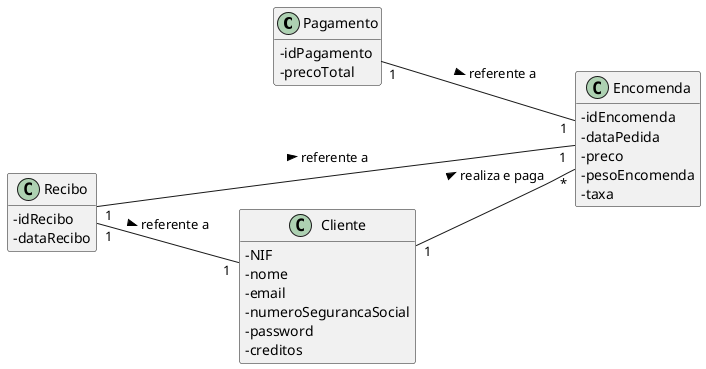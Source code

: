 @startuml
skinparam classAttributeIconSize 0
hide methods
left to right direction

class Pagamento {
  -idPagamento
  -precoTotal
}

class Recibo {
  -idRecibo
  -dataRecibo
}

class Encomenda {
  -idEncomenda
  -dataPedida
  -preco
  -pesoEncomenda
  -taxa
}

class Cliente {
  -NIF
  -nome
  -email
  -numeroSegurancaSocial
  -password
  -creditos
}

Cliente "1" -- "*" Encomenda: realiza e paga >
Recibo "1" -- "1" Encomenda: referente a >
Recibo "1" -- "1" Cliente: referente a >
Pagamento "1" -- "1" Encomenda: referente a >


@enduml